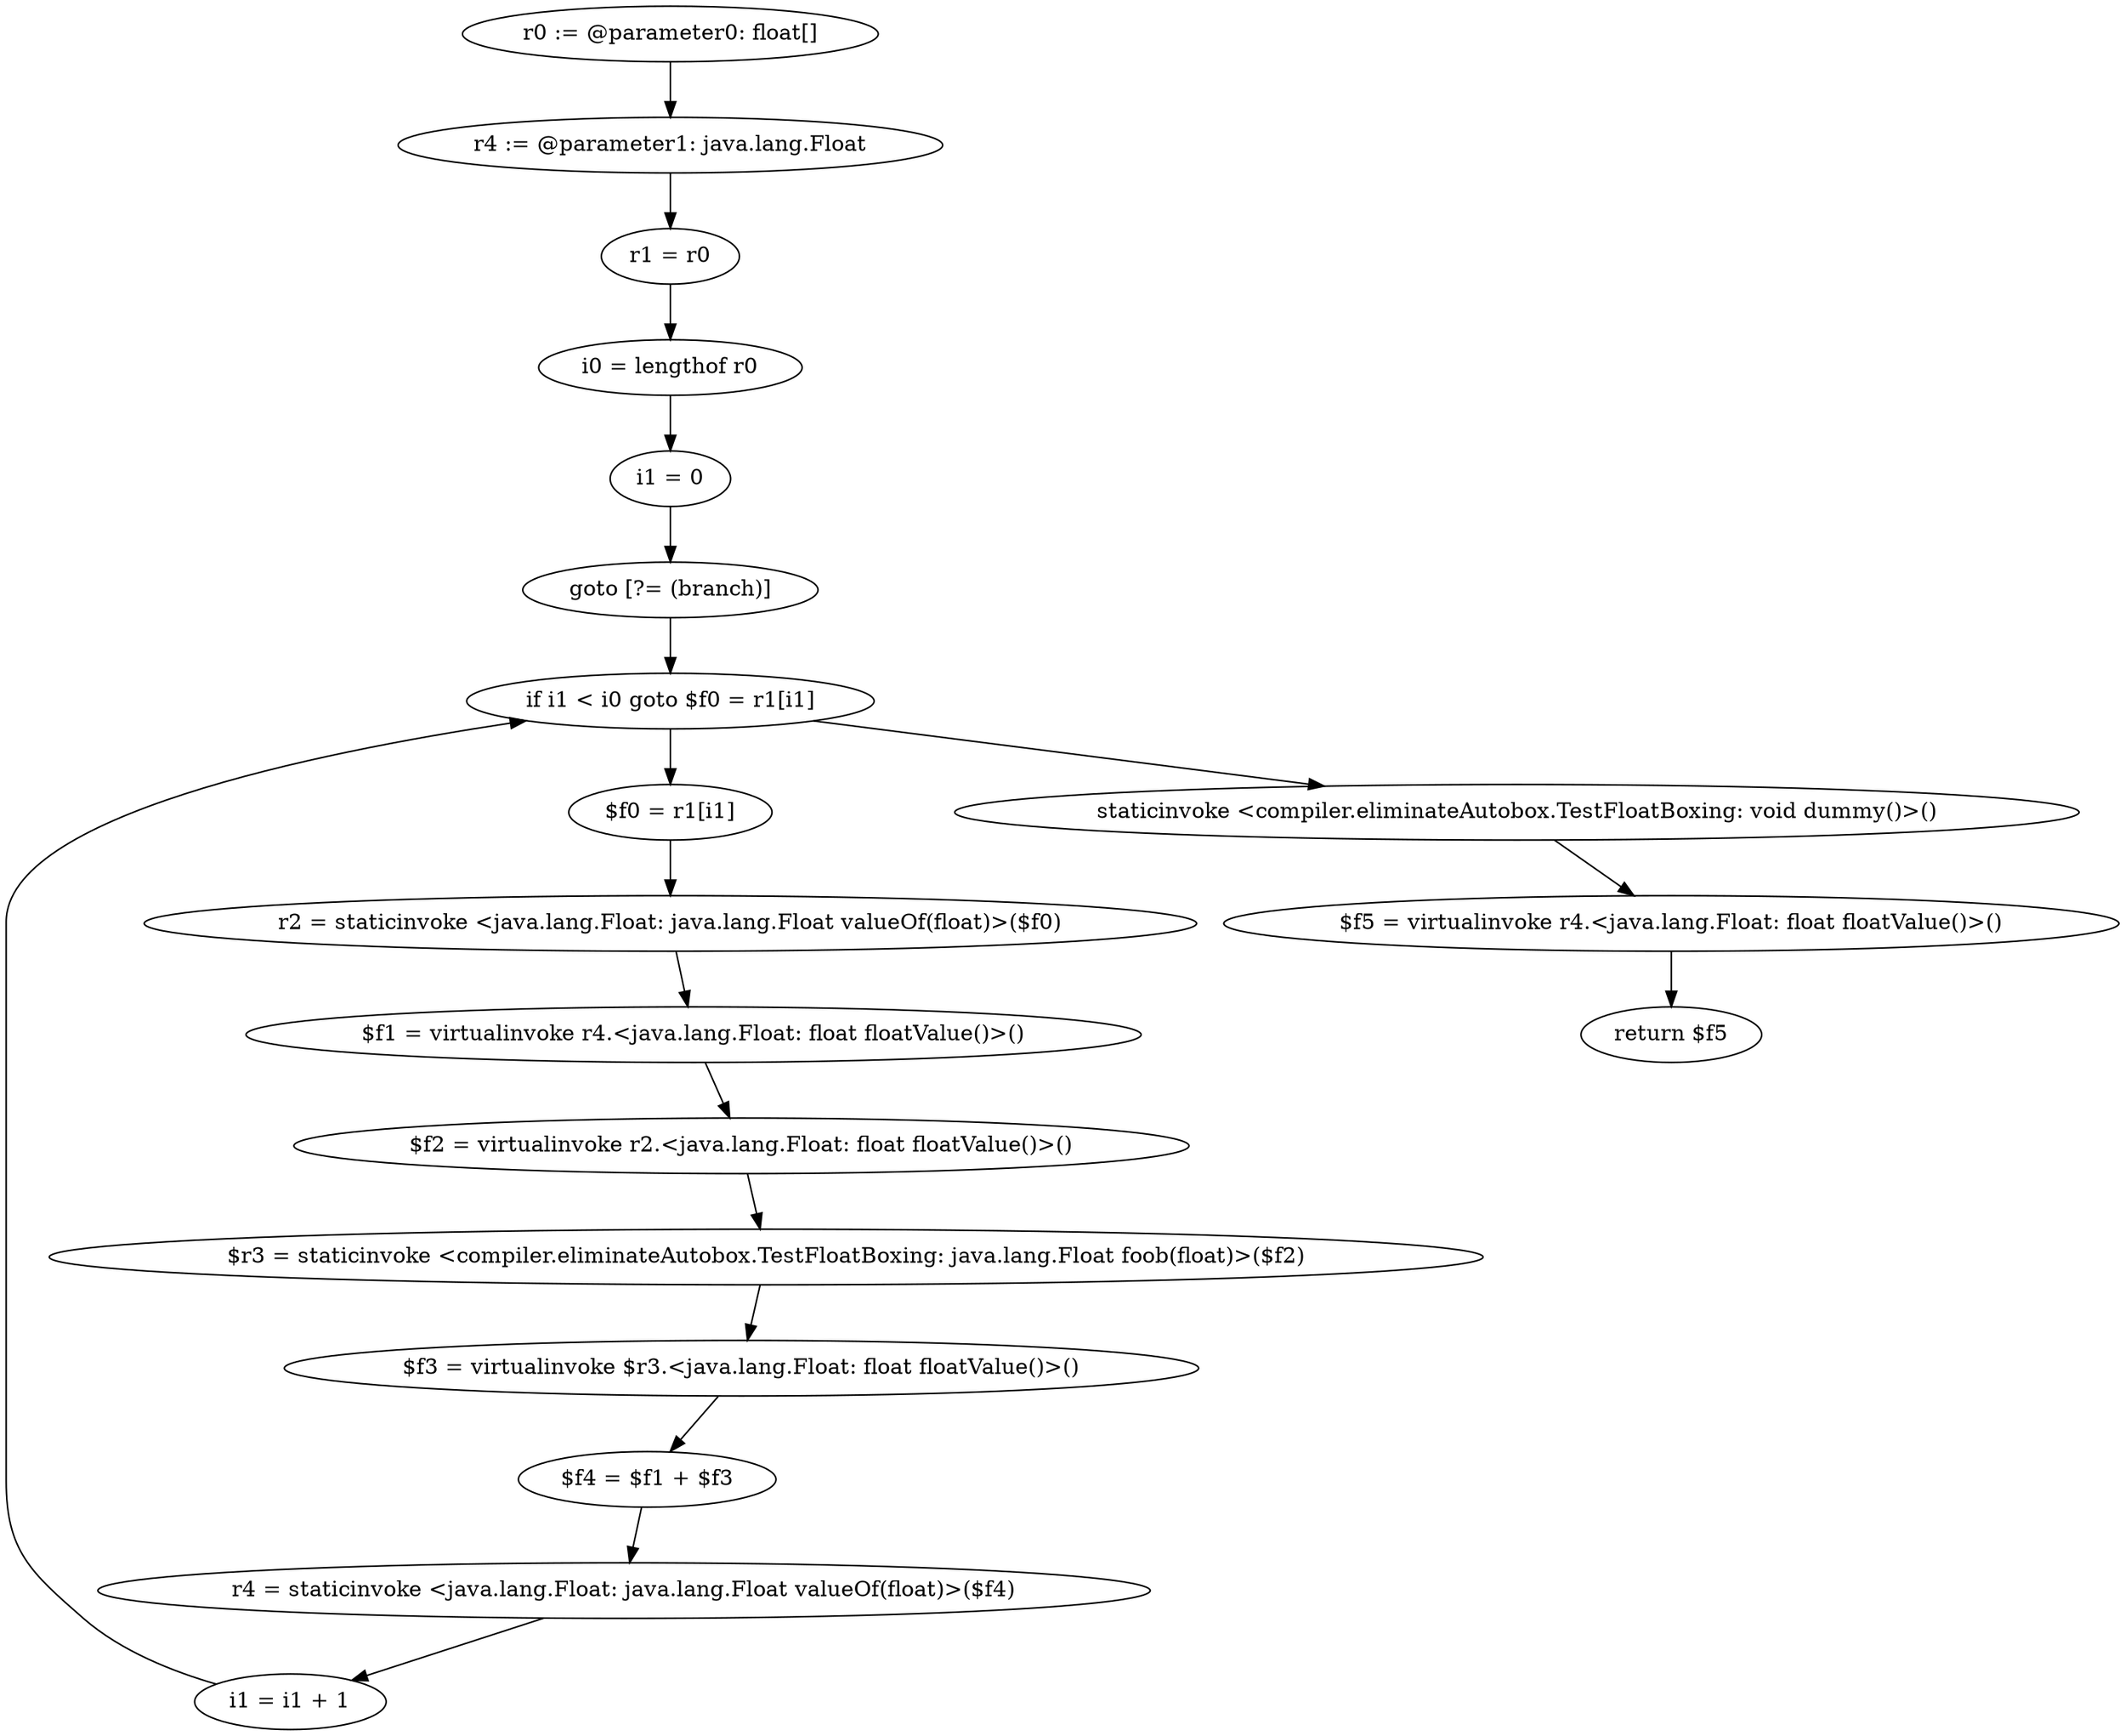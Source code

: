 digraph "unitGraph" {
    "r0 := @parameter0: float[]"
    "r4 := @parameter1: java.lang.Float"
    "r1 = r0"
    "i0 = lengthof r0"
    "i1 = 0"
    "goto [?= (branch)]"
    "$f0 = r1[i1]"
    "r2 = staticinvoke <java.lang.Float: java.lang.Float valueOf(float)>($f0)"
    "$f1 = virtualinvoke r4.<java.lang.Float: float floatValue()>()"
    "$f2 = virtualinvoke r2.<java.lang.Float: float floatValue()>()"
    "$r3 = staticinvoke <compiler.eliminateAutobox.TestFloatBoxing: java.lang.Float foob(float)>($f2)"
    "$f3 = virtualinvoke $r3.<java.lang.Float: float floatValue()>()"
    "$f4 = $f1 + $f3"
    "r4 = staticinvoke <java.lang.Float: java.lang.Float valueOf(float)>($f4)"
    "i1 = i1 + 1"
    "if i1 < i0 goto $f0 = r1[i1]"
    "staticinvoke <compiler.eliminateAutobox.TestFloatBoxing: void dummy()>()"
    "$f5 = virtualinvoke r4.<java.lang.Float: float floatValue()>()"
    "return $f5"
    "r0 := @parameter0: float[]"->"r4 := @parameter1: java.lang.Float";
    "r4 := @parameter1: java.lang.Float"->"r1 = r0";
    "r1 = r0"->"i0 = lengthof r0";
    "i0 = lengthof r0"->"i1 = 0";
    "i1 = 0"->"goto [?= (branch)]";
    "goto [?= (branch)]"->"if i1 < i0 goto $f0 = r1[i1]";
    "$f0 = r1[i1]"->"r2 = staticinvoke <java.lang.Float: java.lang.Float valueOf(float)>($f0)";
    "r2 = staticinvoke <java.lang.Float: java.lang.Float valueOf(float)>($f0)"->"$f1 = virtualinvoke r4.<java.lang.Float: float floatValue()>()";
    "$f1 = virtualinvoke r4.<java.lang.Float: float floatValue()>()"->"$f2 = virtualinvoke r2.<java.lang.Float: float floatValue()>()";
    "$f2 = virtualinvoke r2.<java.lang.Float: float floatValue()>()"->"$r3 = staticinvoke <compiler.eliminateAutobox.TestFloatBoxing: java.lang.Float foob(float)>($f2)";
    "$r3 = staticinvoke <compiler.eliminateAutobox.TestFloatBoxing: java.lang.Float foob(float)>($f2)"->"$f3 = virtualinvoke $r3.<java.lang.Float: float floatValue()>()";
    "$f3 = virtualinvoke $r3.<java.lang.Float: float floatValue()>()"->"$f4 = $f1 + $f3";
    "$f4 = $f1 + $f3"->"r4 = staticinvoke <java.lang.Float: java.lang.Float valueOf(float)>($f4)";
    "r4 = staticinvoke <java.lang.Float: java.lang.Float valueOf(float)>($f4)"->"i1 = i1 + 1";
    "i1 = i1 + 1"->"if i1 < i0 goto $f0 = r1[i1]";
    "if i1 < i0 goto $f0 = r1[i1]"->"staticinvoke <compiler.eliminateAutobox.TestFloatBoxing: void dummy()>()";
    "if i1 < i0 goto $f0 = r1[i1]"->"$f0 = r1[i1]";
    "staticinvoke <compiler.eliminateAutobox.TestFloatBoxing: void dummy()>()"->"$f5 = virtualinvoke r4.<java.lang.Float: float floatValue()>()";
    "$f5 = virtualinvoke r4.<java.lang.Float: float floatValue()>()"->"return $f5";
}
